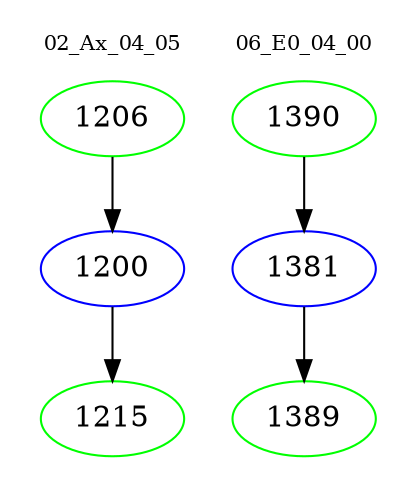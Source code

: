 digraph{
subgraph cluster_0 {
color = white
label = "02_Ax_04_05";
fontsize=10;
T0_1206 [label="1206", color="green"]
T0_1206 -> T0_1200 [color="black"]
T0_1200 [label="1200", color="blue"]
T0_1200 -> T0_1215 [color="black"]
T0_1215 [label="1215", color="green"]
}
subgraph cluster_1 {
color = white
label = "06_E0_04_00";
fontsize=10;
T1_1390 [label="1390", color="green"]
T1_1390 -> T1_1381 [color="black"]
T1_1381 [label="1381", color="blue"]
T1_1381 -> T1_1389 [color="black"]
T1_1389 [label="1389", color="green"]
}
}
